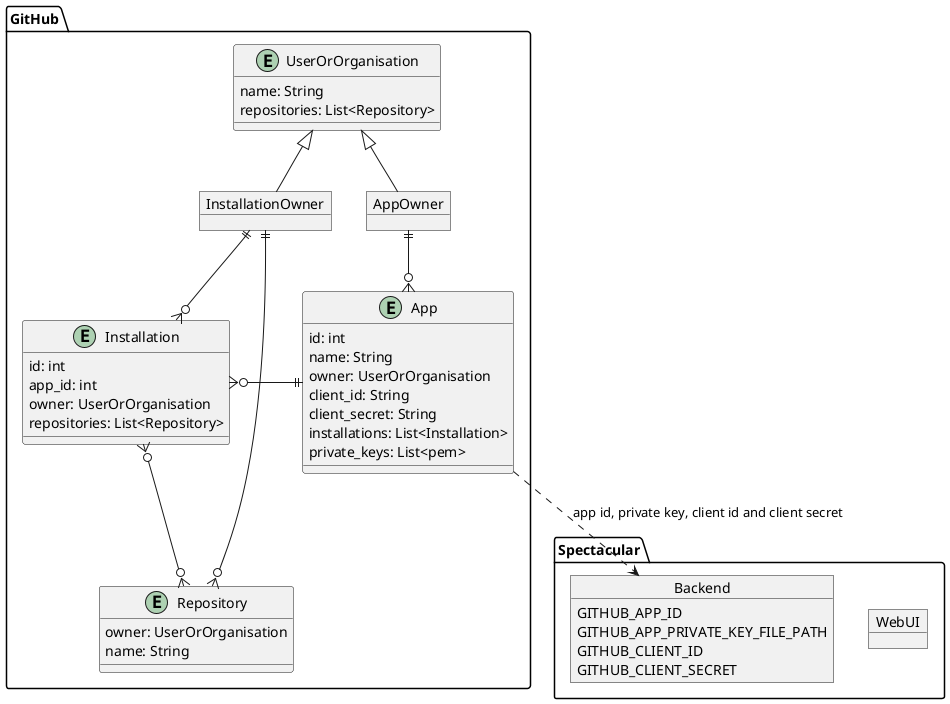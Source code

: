 @startuml github-app-config

package GitHub {
    entity UserOrOrganisation {
        name: String
        repositories: List<Repository>
    }

    object AppOwner {

    }

    object InstallationOwner {

    }

    entity Repository {
        owner: UserOrOrganisation
        name: String
    }

    entity Installation {
        id: int
        app_id: int
        owner: UserOrOrganisation
        repositories: List<Repository>
    }

    entity App {
        id: int
        name: String
        owner: UserOrOrganisation
        client_id: String
        client_secret: String
        installations: List<Installation>
        private_keys: List<pem>
    }
}

package Spectacular {
    object WebUI {
    }

    object Backend {
        GITHUB_APP_ID
        GITHUB_APP_PRIVATE_KEY_FILE_PATH
        GITHUB_CLIENT_ID
        GITHUB_CLIENT_SECRET
    }
}

' actor User

' GitHub object relationships
UserOrOrganisation <|-- AppOwner
UserOrOrganisation <|-- InstallationOwner
InstallationOwner ||--o{ Installation
AppOwner ||--o{ App
InstallationOwner ||--o{ Repository
App ||-o{ Installation
Installation }o--o{ Repository

' GitHub objects to Spectacular config mappings
App ..> Backend : "app id, private key, client id and client secret"

@enduml